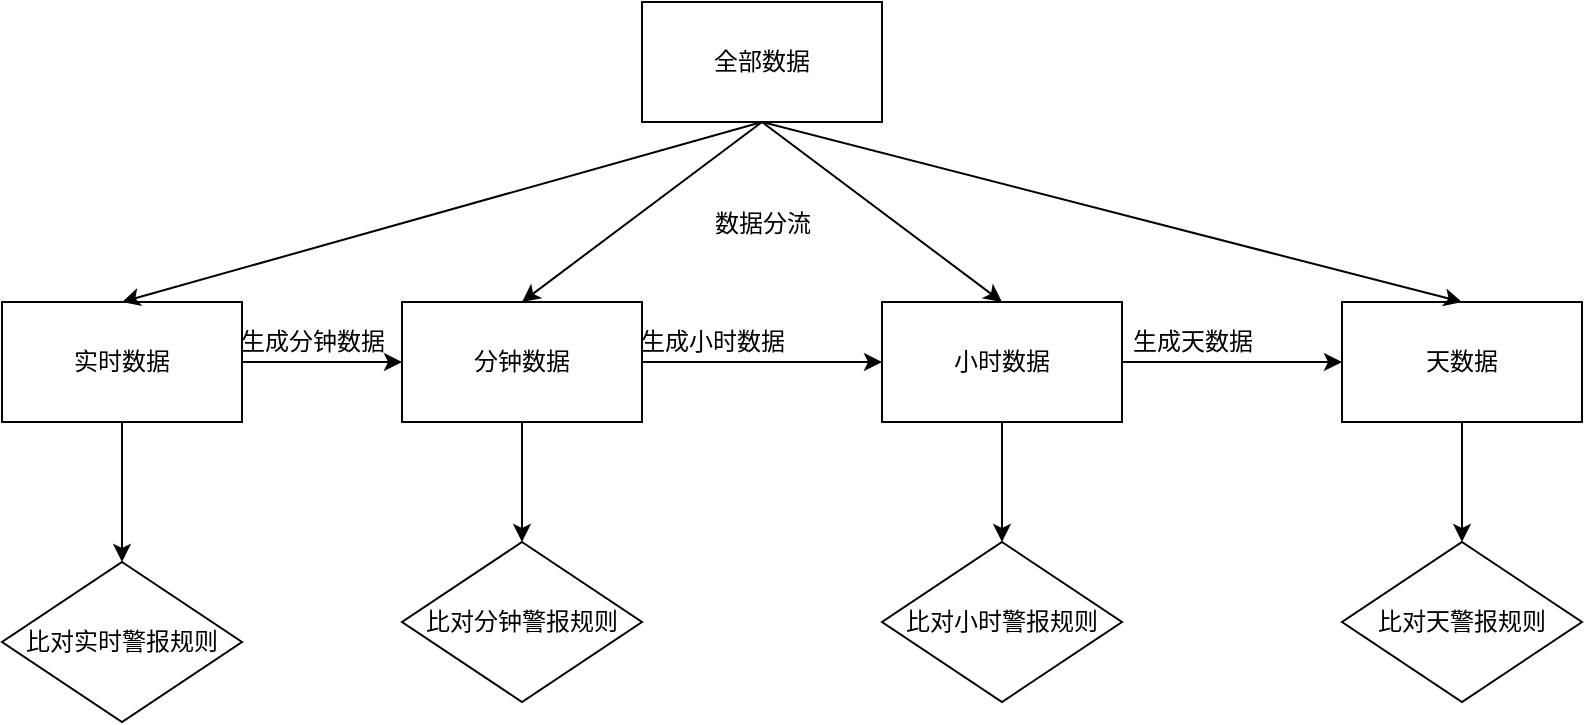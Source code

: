 <mxfile version="13.3.5" type="github">
  <diagram id="VHTtM9zIeeYudwqyfE-V" name="第 1 页">
    <mxGraphModel dx="1422" dy="765" grid="1" gridSize="10" guides="1" tooltips="1" connect="1" arrows="1" fold="1" page="1" pageScale="1" pageWidth="827" pageHeight="1169" math="0" shadow="0">
      <root>
        <mxCell id="0" />
        <mxCell id="1" parent="0" />
        <mxCell id="OKV0el0FlVdzbzRbePZn-1" value="全部数据" style="rounded=0;whiteSpace=wrap;html=1;" vertex="1" parent="1">
          <mxGeometry x="340" y="10" width="120" height="60" as="geometry" />
        </mxCell>
        <mxCell id="OKV0el0FlVdzbzRbePZn-22" style="edgeStyle=orthogonalEdgeStyle;rounded=0;orthogonalLoop=1;jettySize=auto;html=1;entryX=0;entryY=0.5;entryDx=0;entryDy=0;" edge="1" parent="1" source="OKV0el0FlVdzbzRbePZn-2" target="OKV0el0FlVdzbzRbePZn-3">
          <mxGeometry relative="1" as="geometry" />
        </mxCell>
        <mxCell id="OKV0el0FlVdzbzRbePZn-28" style="edgeStyle=orthogonalEdgeStyle;rounded=0;orthogonalLoop=1;jettySize=auto;html=1;" edge="1" parent="1" source="OKV0el0FlVdzbzRbePZn-2" target="OKV0el0FlVdzbzRbePZn-29">
          <mxGeometry relative="1" as="geometry">
            <mxPoint x="80" y="320" as="targetPoint" />
          </mxGeometry>
        </mxCell>
        <mxCell id="OKV0el0FlVdzbzRbePZn-2" value="实时数据" style="rounded=0;whiteSpace=wrap;html=1;" vertex="1" parent="1">
          <mxGeometry x="20" y="160" width="120" height="60" as="geometry" />
        </mxCell>
        <mxCell id="OKV0el0FlVdzbzRbePZn-23" style="edgeStyle=orthogonalEdgeStyle;rounded=0;orthogonalLoop=1;jettySize=auto;html=1;" edge="1" parent="1" source="OKV0el0FlVdzbzRbePZn-3" target="OKV0el0FlVdzbzRbePZn-5">
          <mxGeometry relative="1" as="geometry" />
        </mxCell>
        <mxCell id="OKV0el0FlVdzbzRbePZn-33" style="edgeStyle=orthogonalEdgeStyle;rounded=0;orthogonalLoop=1;jettySize=auto;html=1;entryX=0.5;entryY=0;entryDx=0;entryDy=0;" edge="1" parent="1" source="OKV0el0FlVdzbzRbePZn-3" target="OKV0el0FlVdzbzRbePZn-30">
          <mxGeometry relative="1" as="geometry" />
        </mxCell>
        <mxCell id="OKV0el0FlVdzbzRbePZn-3" value="分钟数据" style="rounded=0;whiteSpace=wrap;html=1;" vertex="1" parent="1">
          <mxGeometry x="220" y="160" width="120" height="60" as="geometry" />
        </mxCell>
        <mxCell id="OKV0el0FlVdzbzRbePZn-35" style="edgeStyle=orthogonalEdgeStyle;rounded=0;orthogonalLoop=1;jettySize=auto;html=1;entryX=0.5;entryY=0;entryDx=0;entryDy=0;" edge="1" parent="1" source="OKV0el0FlVdzbzRbePZn-4" target="OKV0el0FlVdzbzRbePZn-32">
          <mxGeometry relative="1" as="geometry" />
        </mxCell>
        <mxCell id="OKV0el0FlVdzbzRbePZn-4" value="天数据" style="rounded=0;whiteSpace=wrap;html=1;" vertex="1" parent="1">
          <mxGeometry x="690" y="160" width="120" height="60" as="geometry" />
        </mxCell>
        <mxCell id="OKV0el0FlVdzbzRbePZn-24" style="edgeStyle=orthogonalEdgeStyle;rounded=0;orthogonalLoop=1;jettySize=auto;html=1;entryX=0;entryY=0.5;entryDx=0;entryDy=0;" edge="1" parent="1" source="OKV0el0FlVdzbzRbePZn-5" target="OKV0el0FlVdzbzRbePZn-4">
          <mxGeometry relative="1" as="geometry" />
        </mxCell>
        <mxCell id="OKV0el0FlVdzbzRbePZn-34" style="edgeStyle=orthogonalEdgeStyle;rounded=0;orthogonalLoop=1;jettySize=auto;html=1;" edge="1" parent="1" source="OKV0el0FlVdzbzRbePZn-5" target="OKV0el0FlVdzbzRbePZn-31">
          <mxGeometry relative="1" as="geometry" />
        </mxCell>
        <mxCell id="OKV0el0FlVdzbzRbePZn-5" value="小时数据" style="rounded=0;whiteSpace=wrap;html=1;" vertex="1" parent="1">
          <mxGeometry x="460" y="160" width="120" height="60" as="geometry" />
        </mxCell>
        <mxCell id="OKV0el0FlVdzbzRbePZn-17" value="" style="endArrow=classic;html=1;exitX=0.5;exitY=1;exitDx=0;exitDy=0;entryX=0.5;entryY=0;entryDx=0;entryDy=0;" edge="1" parent="1" source="OKV0el0FlVdzbzRbePZn-1" target="OKV0el0FlVdzbzRbePZn-3">
          <mxGeometry width="50" height="50" relative="1" as="geometry">
            <mxPoint x="390" y="320" as="sourcePoint" />
            <mxPoint x="440" y="270" as="targetPoint" />
          </mxGeometry>
        </mxCell>
        <mxCell id="OKV0el0FlVdzbzRbePZn-18" value="" style="endArrow=classic;html=1;entryX=0.5;entryY=0;entryDx=0;entryDy=0;" edge="1" parent="1" target="OKV0el0FlVdzbzRbePZn-5">
          <mxGeometry width="50" height="50" relative="1" as="geometry">
            <mxPoint x="400" y="70" as="sourcePoint" />
            <mxPoint x="440" y="270" as="targetPoint" />
          </mxGeometry>
        </mxCell>
        <mxCell id="OKV0el0FlVdzbzRbePZn-19" value="" style="endArrow=classic;html=1;exitX=0.5;exitY=1;exitDx=0;exitDy=0;entryX=0.5;entryY=0;entryDx=0;entryDy=0;" edge="1" parent="1" source="OKV0el0FlVdzbzRbePZn-1" target="OKV0el0FlVdzbzRbePZn-4">
          <mxGeometry width="50" height="50" relative="1" as="geometry">
            <mxPoint x="390" y="320" as="sourcePoint" />
            <mxPoint x="440" y="270" as="targetPoint" />
          </mxGeometry>
        </mxCell>
        <mxCell id="OKV0el0FlVdzbzRbePZn-20" value="" style="endArrow=classic;html=1;entryX=0.5;entryY=0;entryDx=0;entryDy=0;" edge="1" parent="1" target="OKV0el0FlVdzbzRbePZn-2">
          <mxGeometry width="50" height="50" relative="1" as="geometry">
            <mxPoint x="400" y="70" as="sourcePoint" />
            <mxPoint x="700" y="170" as="targetPoint" />
          </mxGeometry>
        </mxCell>
        <mxCell id="OKV0el0FlVdzbzRbePZn-21" value="数据分流" style="text;html=1;align=center;verticalAlign=middle;resizable=0;points=[];autosize=1;" vertex="1" parent="1">
          <mxGeometry x="370" y="111" width="60" height="20" as="geometry" />
        </mxCell>
        <mxCell id="OKV0el0FlVdzbzRbePZn-25" value="生成分钟数据" style="text;html=1;align=center;verticalAlign=middle;resizable=0;points=[];autosize=1;" vertex="1" parent="1">
          <mxGeometry x="130" y="170" width="90" height="20" as="geometry" />
        </mxCell>
        <mxCell id="OKV0el0FlVdzbzRbePZn-26" value="生成小时数据" style="text;html=1;align=center;verticalAlign=middle;resizable=0;points=[];autosize=1;" vertex="1" parent="1">
          <mxGeometry x="330" y="170" width="90" height="20" as="geometry" />
        </mxCell>
        <mxCell id="OKV0el0FlVdzbzRbePZn-27" value="生成天数据" style="text;html=1;align=center;verticalAlign=middle;resizable=0;points=[];autosize=1;" vertex="1" parent="1">
          <mxGeometry x="575" y="170" width="80" height="20" as="geometry" />
        </mxCell>
        <mxCell id="OKV0el0FlVdzbzRbePZn-29" value="比对实时警报规则" style="rhombus;whiteSpace=wrap;html=1;" vertex="1" parent="1">
          <mxGeometry x="20" y="290" width="120" height="80" as="geometry" />
        </mxCell>
        <mxCell id="OKV0el0FlVdzbzRbePZn-30" value="比对分钟警报规则" style="rhombus;whiteSpace=wrap;html=1;" vertex="1" parent="1">
          <mxGeometry x="220" y="280" width="120" height="80" as="geometry" />
        </mxCell>
        <mxCell id="OKV0el0FlVdzbzRbePZn-31" value="比对小时警报规则" style="rhombus;whiteSpace=wrap;html=1;" vertex="1" parent="1">
          <mxGeometry x="460" y="280" width="120" height="80" as="geometry" />
        </mxCell>
        <mxCell id="OKV0el0FlVdzbzRbePZn-32" value="比对天警报规则" style="rhombus;whiteSpace=wrap;html=1;" vertex="1" parent="1">
          <mxGeometry x="690" y="280" width="120" height="80" as="geometry" />
        </mxCell>
      </root>
    </mxGraphModel>
  </diagram>
</mxfile>
